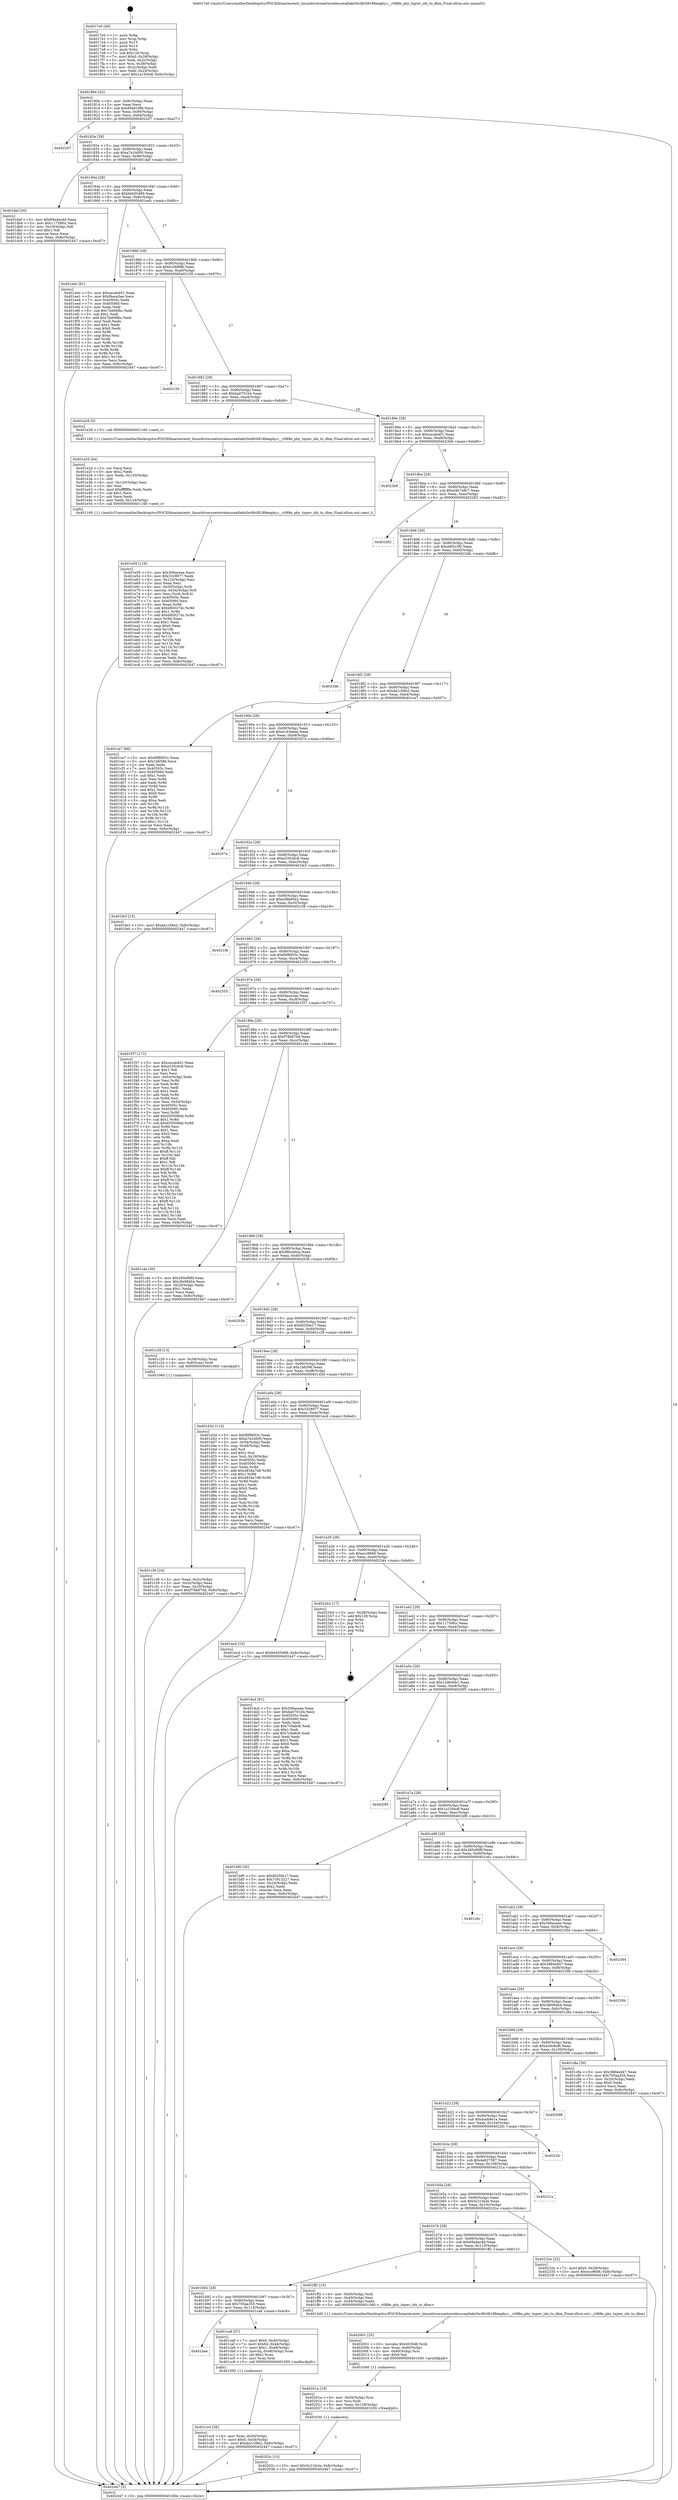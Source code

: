 digraph "0x4017e0" {
  label = "0x4017e0 (/mnt/c/Users/mathe/Desktop/tcc/POCII/binaries/extr_linuxdriversnetwirelessrealtekrtlwifirtl8188eephy.c__rtl88e_phy_txpwr_idx_to_dbm_Final-ollvm.out::main(0))"
  labelloc = "t"
  node[shape=record]

  Entry [label="",width=0.3,height=0.3,shape=circle,fillcolor=black,style=filled]
  "0x40180e" [label="{
     0x40180e [32]\l
     | [instrs]\l
     &nbsp;&nbsp;0x40180e \<+6\>: mov -0x8c(%rbp),%eax\l
     &nbsp;&nbsp;0x401814 \<+2\>: mov %eax,%ecx\l
     &nbsp;&nbsp;0x401816 \<+6\>: sub $0x89461f96,%ecx\l
     &nbsp;&nbsp;0x40181c \<+6\>: mov %eax,-0x90(%rbp)\l
     &nbsp;&nbsp;0x401822 \<+6\>: mov %ecx,-0x94(%rbp)\l
     &nbsp;&nbsp;0x401828 \<+6\>: je 0000000000402207 \<main+0xa27\>\l
  }"]
  "0x402207" [label="{
     0x402207\l
  }", style=dashed]
  "0x40182e" [label="{
     0x40182e [28]\l
     | [instrs]\l
     &nbsp;&nbsp;0x40182e \<+5\>: jmp 0000000000401833 \<main+0x53\>\l
     &nbsp;&nbsp;0x401833 \<+6\>: mov -0x90(%rbp),%eax\l
     &nbsp;&nbsp;0x401839 \<+5\>: sub $0xa7e24000,%eax\l
     &nbsp;&nbsp;0x40183e \<+6\>: mov %eax,-0x98(%rbp)\l
     &nbsp;&nbsp;0x401844 \<+6\>: je 0000000000401daf \<main+0x5cf\>\l
  }"]
  Exit [label="",width=0.3,height=0.3,shape=circle,fillcolor=black,style=filled,peripheries=2]
  "0x401daf" [label="{
     0x401daf [30]\l
     | [instrs]\l
     &nbsp;&nbsp;0x401daf \<+5\>: mov $0x69a4ac4d,%eax\l
     &nbsp;&nbsp;0x401db4 \<+5\>: mov $0x11759fcc,%ecx\l
     &nbsp;&nbsp;0x401db9 \<+3\>: mov -0x19(%rbp),%dl\l
     &nbsp;&nbsp;0x401dbc \<+3\>: test $0x1,%dl\l
     &nbsp;&nbsp;0x401dbf \<+3\>: cmovne %ecx,%eax\l
     &nbsp;&nbsp;0x401dc2 \<+6\>: mov %eax,-0x8c(%rbp)\l
     &nbsp;&nbsp;0x401dc8 \<+5\>: jmp 0000000000402447 \<main+0xc67\>\l
  }"]
  "0x40184a" [label="{
     0x40184a [28]\l
     | [instrs]\l
     &nbsp;&nbsp;0x40184a \<+5\>: jmp 000000000040184f \<main+0x6f\>\l
     &nbsp;&nbsp;0x40184f \<+6\>: mov -0x90(%rbp),%eax\l
     &nbsp;&nbsp;0x401855 \<+5\>: sub $0xb0455489,%eax\l
     &nbsp;&nbsp;0x40185a \<+6\>: mov %eax,-0x9c(%rbp)\l
     &nbsp;&nbsp;0x401860 \<+6\>: je 0000000000401edc \<main+0x6fc\>\l
  }"]
  "0x40202c" [label="{
     0x40202c [15]\l
     | [instrs]\l
     &nbsp;&nbsp;0x40202c \<+10\>: movl $0x5c21fa3e,-0x8c(%rbp)\l
     &nbsp;&nbsp;0x402036 \<+5\>: jmp 0000000000402447 \<main+0xc67\>\l
  }"]
  "0x401edc" [label="{
     0x401edc [91]\l
     | [instrs]\l
     &nbsp;&nbsp;0x401edc \<+5\>: mov $0xcecab401,%eax\l
     &nbsp;&nbsp;0x401ee1 \<+5\>: mov $0xf4ace3ae,%ecx\l
     &nbsp;&nbsp;0x401ee6 \<+7\>: mov 0x40505c,%edx\l
     &nbsp;&nbsp;0x401eed \<+7\>: mov 0x405060,%esi\l
     &nbsp;&nbsp;0x401ef4 \<+2\>: mov %edx,%edi\l
     &nbsp;&nbsp;0x401ef6 \<+6\>: sub $0x7bd06fbc,%edi\l
     &nbsp;&nbsp;0x401efc \<+3\>: sub $0x1,%edi\l
     &nbsp;&nbsp;0x401eff \<+6\>: add $0x7bd06fbc,%edi\l
     &nbsp;&nbsp;0x401f05 \<+3\>: imul %edi,%edx\l
     &nbsp;&nbsp;0x401f08 \<+3\>: and $0x1,%edx\l
     &nbsp;&nbsp;0x401f0b \<+3\>: cmp $0x0,%edx\l
     &nbsp;&nbsp;0x401f0e \<+4\>: sete %r8b\l
     &nbsp;&nbsp;0x401f12 \<+3\>: cmp $0xa,%esi\l
     &nbsp;&nbsp;0x401f15 \<+4\>: setl %r9b\l
     &nbsp;&nbsp;0x401f19 \<+3\>: mov %r8b,%r10b\l
     &nbsp;&nbsp;0x401f1c \<+3\>: and %r9b,%r10b\l
     &nbsp;&nbsp;0x401f1f \<+3\>: xor %r9b,%r8b\l
     &nbsp;&nbsp;0x401f22 \<+3\>: or %r8b,%r10b\l
     &nbsp;&nbsp;0x401f25 \<+4\>: test $0x1,%r10b\l
     &nbsp;&nbsp;0x401f29 \<+3\>: cmovne %ecx,%eax\l
     &nbsp;&nbsp;0x401f2c \<+6\>: mov %eax,-0x8c(%rbp)\l
     &nbsp;&nbsp;0x401f32 \<+5\>: jmp 0000000000402447 \<main+0xc67\>\l
  }"]
  "0x401866" [label="{
     0x401866 [28]\l
     | [instrs]\l
     &nbsp;&nbsp;0x401866 \<+5\>: jmp 000000000040186b \<main+0x8b\>\l
     &nbsp;&nbsp;0x40186b \<+6\>: mov -0x90(%rbp),%eax\l
     &nbsp;&nbsp;0x401871 \<+5\>: sub $0xb1f4f88b,%eax\l
     &nbsp;&nbsp;0x401876 \<+6\>: mov %eax,-0xa0(%rbp)\l
     &nbsp;&nbsp;0x40187c \<+6\>: je 0000000000402150 \<main+0x970\>\l
  }"]
  "0x40201a" [label="{
     0x40201a [18]\l
     | [instrs]\l
     &nbsp;&nbsp;0x40201a \<+4\>: mov -0x50(%rbp),%rsi\l
     &nbsp;&nbsp;0x40201e \<+3\>: mov %rsi,%rdi\l
     &nbsp;&nbsp;0x402021 \<+6\>: mov %eax,-0x128(%rbp)\l
     &nbsp;&nbsp;0x402027 \<+5\>: call 0000000000401030 \<free@plt\>\l
     | [calls]\l
     &nbsp;&nbsp;0x401030 \{1\} (unknown)\l
  }"]
  "0x402150" [label="{
     0x402150\l
  }", style=dashed]
  "0x401882" [label="{
     0x401882 [28]\l
     | [instrs]\l
     &nbsp;&nbsp;0x401882 \<+5\>: jmp 0000000000401887 \<main+0xa7\>\l
     &nbsp;&nbsp;0x401887 \<+6\>: mov -0x90(%rbp),%eax\l
     &nbsp;&nbsp;0x40188d \<+5\>: sub $0xba0701b4,%eax\l
     &nbsp;&nbsp;0x401892 \<+6\>: mov %eax,-0xa4(%rbp)\l
     &nbsp;&nbsp;0x401898 \<+6\>: je 0000000000401e28 \<main+0x648\>\l
  }"]
  "0x402001" [label="{
     0x402001 [25]\l
     | [instrs]\l
     &nbsp;&nbsp;0x402001 \<+10\>: movabs $0x4030d6,%rdi\l
     &nbsp;&nbsp;0x40200b \<+4\>: mov %rax,-0x60(%rbp)\l
     &nbsp;&nbsp;0x40200f \<+4\>: mov -0x60(%rbp),%rsi\l
     &nbsp;&nbsp;0x402013 \<+2\>: mov $0x0,%al\l
     &nbsp;&nbsp;0x402015 \<+5\>: call 0000000000401040 \<printf@plt\>\l
     | [calls]\l
     &nbsp;&nbsp;0x401040 \{1\} (unknown)\l
  }"]
  "0x401e28" [label="{
     0x401e28 [5]\l
     | [instrs]\l
     &nbsp;&nbsp;0x401e28 \<+5\>: call 0000000000401160 \<next_i\>\l
     | [calls]\l
     &nbsp;&nbsp;0x401160 \{1\} (/mnt/c/Users/mathe/Desktop/tcc/POCII/binaries/extr_linuxdriversnetwirelessrealtekrtlwifirtl8188eephy.c__rtl88e_phy_txpwr_idx_to_dbm_Final-ollvm.out::next_i)\l
  }"]
  "0x40189e" [label="{
     0x40189e [28]\l
     | [instrs]\l
     &nbsp;&nbsp;0x40189e \<+5\>: jmp 00000000004018a3 \<main+0xc3\>\l
     &nbsp;&nbsp;0x4018a3 \<+6\>: mov -0x90(%rbp),%eax\l
     &nbsp;&nbsp;0x4018a9 \<+5\>: sub $0xcecab401,%eax\l
     &nbsp;&nbsp;0x4018ae \<+6\>: mov %eax,-0xa8(%rbp)\l
     &nbsp;&nbsp;0x4018b4 \<+6\>: je 00000000004023b9 \<main+0xbd9\>\l
  }"]
  "0x401e59" [label="{
     0x401e59 [116]\l
     | [instrs]\l
     &nbsp;&nbsp;0x401e59 \<+5\>: mov $0x306aceae,%ecx\l
     &nbsp;&nbsp;0x401e5e \<+5\>: mov $0x3328977,%edx\l
     &nbsp;&nbsp;0x401e63 \<+6\>: mov -0x124(%rbp),%esi\l
     &nbsp;&nbsp;0x401e69 \<+3\>: imul %eax,%esi\l
     &nbsp;&nbsp;0x401e6c \<+4\>: mov -0x50(%rbp),%rdi\l
     &nbsp;&nbsp;0x401e70 \<+4\>: movslq -0x54(%rbp),%r8\l
     &nbsp;&nbsp;0x401e74 \<+4\>: mov %esi,(%rdi,%r8,4)\l
     &nbsp;&nbsp;0x401e78 \<+7\>: mov 0x40505c,%eax\l
     &nbsp;&nbsp;0x401e7f \<+7\>: mov 0x405060,%esi\l
     &nbsp;&nbsp;0x401e86 \<+3\>: mov %eax,%r9d\l
     &nbsp;&nbsp;0x401e89 \<+7\>: sub $0xb85027dc,%r9d\l
     &nbsp;&nbsp;0x401e90 \<+4\>: sub $0x1,%r9d\l
     &nbsp;&nbsp;0x401e94 \<+7\>: add $0xb85027dc,%r9d\l
     &nbsp;&nbsp;0x401e9b \<+4\>: imul %r9d,%eax\l
     &nbsp;&nbsp;0x401e9f \<+3\>: and $0x1,%eax\l
     &nbsp;&nbsp;0x401ea2 \<+3\>: cmp $0x0,%eax\l
     &nbsp;&nbsp;0x401ea5 \<+4\>: sete %r10b\l
     &nbsp;&nbsp;0x401ea9 \<+3\>: cmp $0xa,%esi\l
     &nbsp;&nbsp;0x401eac \<+4\>: setl %r11b\l
     &nbsp;&nbsp;0x401eb0 \<+3\>: mov %r10b,%bl\l
     &nbsp;&nbsp;0x401eb3 \<+3\>: and %r11b,%bl\l
     &nbsp;&nbsp;0x401eb6 \<+3\>: xor %r11b,%r10b\l
     &nbsp;&nbsp;0x401eb9 \<+3\>: or %r10b,%bl\l
     &nbsp;&nbsp;0x401ebc \<+3\>: test $0x1,%bl\l
     &nbsp;&nbsp;0x401ebf \<+3\>: cmovne %edx,%ecx\l
     &nbsp;&nbsp;0x401ec2 \<+6\>: mov %ecx,-0x8c(%rbp)\l
     &nbsp;&nbsp;0x401ec8 \<+5\>: jmp 0000000000402447 \<main+0xc67\>\l
  }"]
  "0x4023b9" [label="{
     0x4023b9\l
  }", style=dashed]
  "0x4018ba" [label="{
     0x4018ba [28]\l
     | [instrs]\l
     &nbsp;&nbsp;0x4018ba \<+5\>: jmp 00000000004018bf \<main+0xdf\>\l
     &nbsp;&nbsp;0x4018bf \<+6\>: mov -0x90(%rbp),%eax\l
     &nbsp;&nbsp;0x4018c5 \<+5\>: sub $0xd4b7a9c7,%eax\l
     &nbsp;&nbsp;0x4018ca \<+6\>: mov %eax,-0xac(%rbp)\l
     &nbsp;&nbsp;0x4018d0 \<+6\>: je 0000000000402262 \<main+0xa82\>\l
  }"]
  "0x401e2d" [label="{
     0x401e2d [44]\l
     | [instrs]\l
     &nbsp;&nbsp;0x401e2d \<+2\>: xor %ecx,%ecx\l
     &nbsp;&nbsp;0x401e2f \<+5\>: mov $0x2,%edx\l
     &nbsp;&nbsp;0x401e34 \<+6\>: mov %edx,-0x120(%rbp)\l
     &nbsp;&nbsp;0x401e3a \<+1\>: cltd\l
     &nbsp;&nbsp;0x401e3b \<+6\>: mov -0x120(%rbp),%esi\l
     &nbsp;&nbsp;0x401e41 \<+2\>: idiv %esi\l
     &nbsp;&nbsp;0x401e43 \<+6\>: imul $0xfffffffe,%edx,%edx\l
     &nbsp;&nbsp;0x401e49 \<+3\>: sub $0x1,%ecx\l
     &nbsp;&nbsp;0x401e4c \<+2\>: sub %ecx,%edx\l
     &nbsp;&nbsp;0x401e4e \<+6\>: mov %edx,-0x124(%rbp)\l
     &nbsp;&nbsp;0x401e54 \<+5\>: call 0000000000401160 \<next_i\>\l
     | [calls]\l
     &nbsp;&nbsp;0x401160 \{1\} (/mnt/c/Users/mathe/Desktop/tcc/POCII/binaries/extr_linuxdriversnetwirelessrealtekrtlwifirtl8188eephy.c__rtl88e_phy_txpwr_idx_to_dbm_Final-ollvm.out::next_i)\l
  }"]
  "0x402262" [label="{
     0x402262\l
  }", style=dashed]
  "0x4018d6" [label="{
     0x4018d6 [28]\l
     | [instrs]\l
     &nbsp;&nbsp;0x4018d6 \<+5\>: jmp 00000000004018db \<main+0xfb\>\l
     &nbsp;&nbsp;0x4018db \<+6\>: mov -0x90(%rbp),%eax\l
     &nbsp;&nbsp;0x4018e1 \<+5\>: sub $0xd4f3c3f0,%eax\l
     &nbsp;&nbsp;0x4018e6 \<+6\>: mov %eax,-0xb0(%rbp)\l
     &nbsp;&nbsp;0x4018ec \<+6\>: je 00000000004023db \<main+0xbfb\>\l
  }"]
  "0x401ccd" [label="{
     0x401ccd [26]\l
     | [instrs]\l
     &nbsp;&nbsp;0x401ccd \<+4\>: mov %rax,-0x50(%rbp)\l
     &nbsp;&nbsp;0x401cd1 \<+7\>: movl $0x0,-0x54(%rbp)\l
     &nbsp;&nbsp;0x401cd8 \<+10\>: movl $0xda1c58e2,-0x8c(%rbp)\l
     &nbsp;&nbsp;0x401ce2 \<+5\>: jmp 0000000000402447 \<main+0xc67\>\l
  }"]
  "0x4023db" [label="{
     0x4023db\l
  }", style=dashed]
  "0x4018f2" [label="{
     0x4018f2 [28]\l
     | [instrs]\l
     &nbsp;&nbsp;0x4018f2 \<+5\>: jmp 00000000004018f7 \<main+0x117\>\l
     &nbsp;&nbsp;0x4018f7 \<+6\>: mov -0x90(%rbp),%eax\l
     &nbsp;&nbsp;0x4018fd \<+5\>: sub $0xda1c58e2,%eax\l
     &nbsp;&nbsp;0x401902 \<+6\>: mov %eax,-0xb4(%rbp)\l
     &nbsp;&nbsp;0x401908 \<+6\>: je 0000000000401ce7 \<main+0x507\>\l
  }"]
  "0x401bae" [label="{
     0x401bae\l
  }", style=dashed]
  "0x401ce7" [label="{
     0x401ce7 [86]\l
     | [instrs]\l
     &nbsp;&nbsp;0x401ce7 \<+5\>: mov $0xf0f8953c,%eax\l
     &nbsp;&nbsp;0x401cec \<+5\>: mov $0x1b6596,%ecx\l
     &nbsp;&nbsp;0x401cf1 \<+2\>: xor %edx,%edx\l
     &nbsp;&nbsp;0x401cf3 \<+7\>: mov 0x40505c,%esi\l
     &nbsp;&nbsp;0x401cfa \<+7\>: mov 0x405060,%edi\l
     &nbsp;&nbsp;0x401d01 \<+3\>: sub $0x1,%edx\l
     &nbsp;&nbsp;0x401d04 \<+3\>: mov %esi,%r8d\l
     &nbsp;&nbsp;0x401d07 \<+3\>: add %edx,%r8d\l
     &nbsp;&nbsp;0x401d0a \<+4\>: imul %r8d,%esi\l
     &nbsp;&nbsp;0x401d0e \<+3\>: and $0x1,%esi\l
     &nbsp;&nbsp;0x401d11 \<+3\>: cmp $0x0,%esi\l
     &nbsp;&nbsp;0x401d14 \<+4\>: sete %r9b\l
     &nbsp;&nbsp;0x401d18 \<+3\>: cmp $0xa,%edi\l
     &nbsp;&nbsp;0x401d1b \<+4\>: setl %r10b\l
     &nbsp;&nbsp;0x401d1f \<+3\>: mov %r9b,%r11b\l
     &nbsp;&nbsp;0x401d22 \<+3\>: and %r10b,%r11b\l
     &nbsp;&nbsp;0x401d25 \<+3\>: xor %r10b,%r9b\l
     &nbsp;&nbsp;0x401d28 \<+3\>: or %r9b,%r11b\l
     &nbsp;&nbsp;0x401d2b \<+4\>: test $0x1,%r11b\l
     &nbsp;&nbsp;0x401d2f \<+3\>: cmovne %ecx,%eax\l
     &nbsp;&nbsp;0x401d32 \<+6\>: mov %eax,-0x8c(%rbp)\l
     &nbsp;&nbsp;0x401d38 \<+5\>: jmp 0000000000402447 \<main+0xc67\>\l
  }"]
  "0x40190e" [label="{
     0x40190e [28]\l
     | [instrs]\l
     &nbsp;&nbsp;0x40190e \<+5\>: jmp 0000000000401913 \<main+0x133\>\l
     &nbsp;&nbsp;0x401913 \<+6\>: mov -0x90(%rbp),%eax\l
     &nbsp;&nbsp;0x401919 \<+5\>: sub $0xe1d3ebea,%eax\l
     &nbsp;&nbsp;0x40191e \<+6\>: mov %eax,-0xb8(%rbp)\l
     &nbsp;&nbsp;0x401924 \<+6\>: je 000000000040207a \<main+0x89a\>\l
  }"]
  "0x401ca8" [label="{
     0x401ca8 [37]\l
     | [instrs]\l
     &nbsp;&nbsp;0x401ca8 \<+7\>: movl $0x0,-0x40(%rbp)\l
     &nbsp;&nbsp;0x401caf \<+7\>: movl $0x64,-0x44(%rbp)\l
     &nbsp;&nbsp;0x401cb6 \<+7\>: movl $0x1,-0x48(%rbp)\l
     &nbsp;&nbsp;0x401cbd \<+4\>: movslq -0x48(%rbp),%rax\l
     &nbsp;&nbsp;0x401cc1 \<+4\>: shl $0x2,%rax\l
     &nbsp;&nbsp;0x401cc5 \<+3\>: mov %rax,%rdi\l
     &nbsp;&nbsp;0x401cc8 \<+5\>: call 0000000000401050 \<malloc@plt\>\l
     | [calls]\l
     &nbsp;&nbsp;0x401050 \{1\} (unknown)\l
  }"]
  "0x40207a" [label="{
     0x40207a\l
  }", style=dashed]
  "0x40192a" [label="{
     0x40192a [28]\l
     | [instrs]\l
     &nbsp;&nbsp;0x40192a \<+5\>: jmp 000000000040192f \<main+0x14f\>\l
     &nbsp;&nbsp;0x40192f \<+6\>: mov -0x90(%rbp),%eax\l
     &nbsp;&nbsp;0x401935 \<+5\>: sub $0xe335c6c8,%eax\l
     &nbsp;&nbsp;0x40193a \<+6\>: mov %eax,-0xbc(%rbp)\l
     &nbsp;&nbsp;0x401940 \<+6\>: je 0000000000401fe3 \<main+0x803\>\l
  }"]
  "0x401b92" [label="{
     0x401b92 [28]\l
     | [instrs]\l
     &nbsp;&nbsp;0x401b92 \<+5\>: jmp 0000000000401b97 \<main+0x3b7\>\l
     &nbsp;&nbsp;0x401b97 \<+6\>: mov -0x90(%rbp),%eax\l
     &nbsp;&nbsp;0x401b9d \<+5\>: sub $0x705aa355,%eax\l
     &nbsp;&nbsp;0x401ba2 \<+6\>: mov %eax,-0x114(%rbp)\l
     &nbsp;&nbsp;0x401ba8 \<+6\>: je 0000000000401ca8 \<main+0x4c8\>\l
  }"]
  "0x401fe3" [label="{
     0x401fe3 [15]\l
     | [instrs]\l
     &nbsp;&nbsp;0x401fe3 \<+10\>: movl $0xda1c58e2,-0x8c(%rbp)\l
     &nbsp;&nbsp;0x401fed \<+5\>: jmp 0000000000402447 \<main+0xc67\>\l
  }"]
  "0x401946" [label="{
     0x401946 [28]\l
     | [instrs]\l
     &nbsp;&nbsp;0x401946 \<+5\>: jmp 000000000040194b \<main+0x16b\>\l
     &nbsp;&nbsp;0x40194b \<+6\>: mov -0x90(%rbp),%eax\l
     &nbsp;&nbsp;0x401951 \<+5\>: sub $0xe58b95e2,%eax\l
     &nbsp;&nbsp;0x401956 \<+6\>: mov %eax,-0xc0(%rbp)\l
     &nbsp;&nbsp;0x40195c \<+6\>: je 00000000004021f8 \<main+0xa18\>\l
  }"]
  "0x401ff2" [label="{
     0x401ff2 [15]\l
     | [instrs]\l
     &nbsp;&nbsp;0x401ff2 \<+4\>: mov -0x50(%rbp),%rdi\l
     &nbsp;&nbsp;0x401ff6 \<+3\>: mov -0x40(%rbp),%esi\l
     &nbsp;&nbsp;0x401ff9 \<+3\>: mov -0x44(%rbp),%edx\l
     &nbsp;&nbsp;0x401ffc \<+5\>: call 00000000004013d0 \<_rtl88e_phy_txpwr_idx_to_dbm\>\l
     | [calls]\l
     &nbsp;&nbsp;0x4013d0 \{1\} (/mnt/c/Users/mathe/Desktop/tcc/POCII/binaries/extr_linuxdriversnetwirelessrealtekrtlwifirtl8188eephy.c__rtl88e_phy_txpwr_idx_to_dbm_Final-ollvm.out::_rtl88e_phy_txpwr_idx_to_dbm)\l
  }"]
  "0x4021f8" [label="{
     0x4021f8\l
  }", style=dashed]
  "0x401962" [label="{
     0x401962 [28]\l
     | [instrs]\l
     &nbsp;&nbsp;0x401962 \<+5\>: jmp 0000000000401967 \<main+0x187\>\l
     &nbsp;&nbsp;0x401967 \<+6\>: mov -0x90(%rbp),%eax\l
     &nbsp;&nbsp;0x40196d \<+5\>: sub $0xf0f8953c,%eax\l
     &nbsp;&nbsp;0x401972 \<+6\>: mov %eax,-0xc4(%rbp)\l
     &nbsp;&nbsp;0x401978 \<+6\>: je 0000000000402355 \<main+0xb75\>\l
  }"]
  "0x401b76" [label="{
     0x401b76 [28]\l
     | [instrs]\l
     &nbsp;&nbsp;0x401b76 \<+5\>: jmp 0000000000401b7b \<main+0x39b\>\l
     &nbsp;&nbsp;0x401b7b \<+6\>: mov -0x90(%rbp),%eax\l
     &nbsp;&nbsp;0x401b81 \<+5\>: sub $0x69a4ac4d,%eax\l
     &nbsp;&nbsp;0x401b86 \<+6\>: mov %eax,-0x110(%rbp)\l
     &nbsp;&nbsp;0x401b8c \<+6\>: je 0000000000401ff2 \<main+0x812\>\l
  }"]
  "0x402355" [label="{
     0x402355\l
  }", style=dashed]
  "0x40197e" [label="{
     0x40197e [28]\l
     | [instrs]\l
     &nbsp;&nbsp;0x40197e \<+5\>: jmp 0000000000401983 \<main+0x1a3\>\l
     &nbsp;&nbsp;0x401983 \<+6\>: mov -0x90(%rbp),%eax\l
     &nbsp;&nbsp;0x401989 \<+5\>: sub $0xf4ace3ae,%eax\l
     &nbsp;&nbsp;0x40198e \<+6\>: mov %eax,-0xc8(%rbp)\l
     &nbsp;&nbsp;0x401994 \<+6\>: je 0000000000401f37 \<main+0x757\>\l
  }"]
  "0x40232e" [label="{
     0x40232e [22]\l
     | [instrs]\l
     &nbsp;&nbsp;0x40232e \<+7\>: movl $0x0,-0x28(%rbp)\l
     &nbsp;&nbsp;0x402335 \<+10\>: movl $0xecc9666,-0x8c(%rbp)\l
     &nbsp;&nbsp;0x40233f \<+5\>: jmp 0000000000402447 \<main+0xc67\>\l
  }"]
  "0x401f37" [label="{
     0x401f37 [172]\l
     | [instrs]\l
     &nbsp;&nbsp;0x401f37 \<+5\>: mov $0xcecab401,%eax\l
     &nbsp;&nbsp;0x401f3c \<+5\>: mov $0xe335c6c8,%ecx\l
     &nbsp;&nbsp;0x401f41 \<+2\>: mov $0x1,%dl\l
     &nbsp;&nbsp;0x401f43 \<+2\>: xor %esi,%esi\l
     &nbsp;&nbsp;0x401f45 \<+3\>: mov -0x54(%rbp),%edi\l
     &nbsp;&nbsp;0x401f48 \<+3\>: mov %esi,%r8d\l
     &nbsp;&nbsp;0x401f4b \<+3\>: sub %edi,%r8d\l
     &nbsp;&nbsp;0x401f4e \<+2\>: mov %esi,%edi\l
     &nbsp;&nbsp;0x401f50 \<+3\>: sub $0x1,%edi\l
     &nbsp;&nbsp;0x401f53 \<+3\>: add %edi,%r8d\l
     &nbsp;&nbsp;0x401f56 \<+3\>: sub %r8d,%esi\l
     &nbsp;&nbsp;0x401f59 \<+3\>: mov %esi,-0x54(%rbp)\l
     &nbsp;&nbsp;0x401f5c \<+7\>: mov 0x40505c,%esi\l
     &nbsp;&nbsp;0x401f63 \<+7\>: mov 0x405060,%edi\l
     &nbsp;&nbsp;0x401f6a \<+3\>: mov %esi,%r8d\l
     &nbsp;&nbsp;0x401f6d \<+7\>: add $0xd35506bb,%r8d\l
     &nbsp;&nbsp;0x401f74 \<+4\>: sub $0x1,%r8d\l
     &nbsp;&nbsp;0x401f78 \<+7\>: sub $0xd35506bb,%r8d\l
     &nbsp;&nbsp;0x401f7f \<+4\>: imul %r8d,%esi\l
     &nbsp;&nbsp;0x401f83 \<+3\>: and $0x1,%esi\l
     &nbsp;&nbsp;0x401f86 \<+3\>: cmp $0x0,%esi\l
     &nbsp;&nbsp;0x401f89 \<+4\>: sete %r9b\l
     &nbsp;&nbsp;0x401f8d \<+3\>: cmp $0xa,%edi\l
     &nbsp;&nbsp;0x401f90 \<+4\>: setl %r10b\l
     &nbsp;&nbsp;0x401f94 \<+3\>: mov %r9b,%r11b\l
     &nbsp;&nbsp;0x401f97 \<+4\>: xor $0xff,%r11b\l
     &nbsp;&nbsp;0x401f9b \<+3\>: mov %r10b,%bl\l
     &nbsp;&nbsp;0x401f9e \<+3\>: xor $0xff,%bl\l
     &nbsp;&nbsp;0x401fa1 \<+3\>: xor $0x1,%dl\l
     &nbsp;&nbsp;0x401fa4 \<+3\>: mov %r11b,%r14b\l
     &nbsp;&nbsp;0x401fa7 \<+4\>: and $0xff,%r14b\l
     &nbsp;&nbsp;0x401fab \<+3\>: and %dl,%r9b\l
     &nbsp;&nbsp;0x401fae \<+3\>: mov %bl,%r15b\l
     &nbsp;&nbsp;0x401fb1 \<+4\>: and $0xff,%r15b\l
     &nbsp;&nbsp;0x401fb5 \<+3\>: and %dl,%r10b\l
     &nbsp;&nbsp;0x401fb8 \<+3\>: or %r9b,%r14b\l
     &nbsp;&nbsp;0x401fbb \<+3\>: or %r10b,%r15b\l
     &nbsp;&nbsp;0x401fbe \<+3\>: xor %r15b,%r14b\l
     &nbsp;&nbsp;0x401fc1 \<+3\>: or %bl,%r11b\l
     &nbsp;&nbsp;0x401fc4 \<+4\>: xor $0xff,%r11b\l
     &nbsp;&nbsp;0x401fc8 \<+3\>: or $0x1,%dl\l
     &nbsp;&nbsp;0x401fcb \<+3\>: and %dl,%r11b\l
     &nbsp;&nbsp;0x401fce \<+3\>: or %r11b,%r14b\l
     &nbsp;&nbsp;0x401fd1 \<+4\>: test $0x1,%r14b\l
     &nbsp;&nbsp;0x401fd5 \<+3\>: cmovne %ecx,%eax\l
     &nbsp;&nbsp;0x401fd8 \<+6\>: mov %eax,-0x8c(%rbp)\l
     &nbsp;&nbsp;0x401fde \<+5\>: jmp 0000000000402447 \<main+0xc67\>\l
  }"]
  "0x40199a" [label="{
     0x40199a [28]\l
     | [instrs]\l
     &nbsp;&nbsp;0x40199a \<+5\>: jmp 000000000040199f \<main+0x1bf\>\l
     &nbsp;&nbsp;0x40199f \<+6\>: mov -0x90(%rbp),%eax\l
     &nbsp;&nbsp;0x4019a5 \<+5\>: sub $0xf78b870d,%eax\l
     &nbsp;&nbsp;0x4019aa \<+6\>: mov %eax,-0xcc(%rbp)\l
     &nbsp;&nbsp;0x4019b0 \<+6\>: je 0000000000401c4e \<main+0x46e\>\l
  }"]
  "0x401b5a" [label="{
     0x401b5a [28]\l
     | [instrs]\l
     &nbsp;&nbsp;0x401b5a \<+5\>: jmp 0000000000401b5f \<main+0x37f\>\l
     &nbsp;&nbsp;0x401b5f \<+6\>: mov -0x90(%rbp),%eax\l
     &nbsp;&nbsp;0x401b65 \<+5\>: sub $0x5c21fa3e,%eax\l
     &nbsp;&nbsp;0x401b6a \<+6\>: mov %eax,-0x10c(%rbp)\l
     &nbsp;&nbsp;0x401b70 \<+6\>: je 000000000040232e \<main+0xb4e\>\l
  }"]
  "0x401c4e" [label="{
     0x401c4e [30]\l
     | [instrs]\l
     &nbsp;&nbsp;0x401c4e \<+5\>: mov $0x285ef08f,%eax\l
     &nbsp;&nbsp;0x401c53 \<+5\>: mov $0x3fe084b4,%ecx\l
     &nbsp;&nbsp;0x401c58 \<+3\>: mov -0x20(%rbp),%edx\l
     &nbsp;&nbsp;0x401c5b \<+3\>: cmp $0x1,%edx\l
     &nbsp;&nbsp;0x401c5e \<+3\>: cmovl %ecx,%eax\l
     &nbsp;&nbsp;0x401c61 \<+6\>: mov %eax,-0x8c(%rbp)\l
     &nbsp;&nbsp;0x401c67 \<+5\>: jmp 0000000000402447 \<main+0xc67\>\l
  }"]
  "0x4019b6" [label="{
     0x4019b6 [28]\l
     | [instrs]\l
     &nbsp;&nbsp;0x4019b6 \<+5\>: jmp 00000000004019bb \<main+0x1db\>\l
     &nbsp;&nbsp;0x4019bb \<+6\>: mov -0x90(%rbp),%eax\l
     &nbsp;&nbsp;0x4019c1 \<+5\>: sub $0xf8bcb0ca,%eax\l
     &nbsp;&nbsp;0x4019c6 \<+6\>: mov %eax,-0xd0(%rbp)\l
     &nbsp;&nbsp;0x4019cc \<+6\>: je 000000000040203b \<main+0x85b\>\l
  }"]
  "0x40231a" [label="{
     0x40231a\l
  }", style=dashed]
  "0x40203b" [label="{
     0x40203b\l
  }", style=dashed]
  "0x4019d2" [label="{
     0x4019d2 [28]\l
     | [instrs]\l
     &nbsp;&nbsp;0x4019d2 \<+5\>: jmp 00000000004019d7 \<main+0x1f7\>\l
     &nbsp;&nbsp;0x4019d7 \<+6\>: mov -0x90(%rbp),%eax\l
     &nbsp;&nbsp;0x4019dd \<+5\>: sub $0xfd250e17,%eax\l
     &nbsp;&nbsp;0x4019e2 \<+6\>: mov %eax,-0xd4(%rbp)\l
     &nbsp;&nbsp;0x4019e8 \<+6\>: je 0000000000401c29 \<main+0x449\>\l
  }"]
  "0x401b3e" [label="{
     0x401b3e [28]\l
     | [instrs]\l
     &nbsp;&nbsp;0x401b3e \<+5\>: jmp 0000000000401b43 \<main+0x363\>\l
     &nbsp;&nbsp;0x401b43 \<+6\>: mov -0x90(%rbp),%eax\l
     &nbsp;&nbsp;0x401b49 \<+5\>: sub $0x4e627587,%eax\l
     &nbsp;&nbsp;0x401b4e \<+6\>: mov %eax,-0x108(%rbp)\l
     &nbsp;&nbsp;0x401b54 \<+6\>: je 000000000040231a \<main+0xb3a\>\l
  }"]
  "0x401c29" [label="{
     0x401c29 [13]\l
     | [instrs]\l
     &nbsp;&nbsp;0x401c29 \<+4\>: mov -0x38(%rbp),%rax\l
     &nbsp;&nbsp;0x401c2d \<+4\>: mov 0x8(%rax),%rdi\l
     &nbsp;&nbsp;0x401c31 \<+5\>: call 0000000000401060 \<atoi@plt\>\l
     | [calls]\l
     &nbsp;&nbsp;0x401060 \{1\} (unknown)\l
  }"]
  "0x4019ee" [label="{
     0x4019ee [28]\l
     | [instrs]\l
     &nbsp;&nbsp;0x4019ee \<+5\>: jmp 00000000004019f3 \<main+0x213\>\l
     &nbsp;&nbsp;0x4019f3 \<+6\>: mov -0x90(%rbp),%eax\l
     &nbsp;&nbsp;0x4019f9 \<+5\>: sub $0x1b6596,%eax\l
     &nbsp;&nbsp;0x4019fe \<+6\>: mov %eax,-0xd8(%rbp)\l
     &nbsp;&nbsp;0x401a04 \<+6\>: je 0000000000401d3d \<main+0x55d\>\l
  }"]
  "0x4022fc" [label="{
     0x4022fc\l
  }", style=dashed]
  "0x401d3d" [label="{
     0x401d3d [114]\l
     | [instrs]\l
     &nbsp;&nbsp;0x401d3d \<+5\>: mov $0xf0f8953c,%eax\l
     &nbsp;&nbsp;0x401d42 \<+5\>: mov $0xa7e24000,%ecx\l
     &nbsp;&nbsp;0x401d47 \<+3\>: mov -0x54(%rbp),%edx\l
     &nbsp;&nbsp;0x401d4a \<+3\>: cmp -0x48(%rbp),%edx\l
     &nbsp;&nbsp;0x401d4d \<+4\>: setl %sil\l
     &nbsp;&nbsp;0x401d51 \<+4\>: and $0x1,%sil\l
     &nbsp;&nbsp;0x401d55 \<+4\>: mov %sil,-0x19(%rbp)\l
     &nbsp;&nbsp;0x401d59 \<+7\>: mov 0x40505c,%edx\l
     &nbsp;&nbsp;0x401d60 \<+7\>: mov 0x405060,%edi\l
     &nbsp;&nbsp;0x401d67 \<+3\>: mov %edx,%r8d\l
     &nbsp;&nbsp;0x401d6a \<+7\>: add $0x4834a7d8,%r8d\l
     &nbsp;&nbsp;0x401d71 \<+4\>: sub $0x1,%r8d\l
     &nbsp;&nbsp;0x401d75 \<+7\>: sub $0x4834a7d8,%r8d\l
     &nbsp;&nbsp;0x401d7c \<+4\>: imul %r8d,%edx\l
     &nbsp;&nbsp;0x401d80 \<+3\>: and $0x1,%edx\l
     &nbsp;&nbsp;0x401d83 \<+3\>: cmp $0x0,%edx\l
     &nbsp;&nbsp;0x401d86 \<+4\>: sete %sil\l
     &nbsp;&nbsp;0x401d8a \<+3\>: cmp $0xa,%edi\l
     &nbsp;&nbsp;0x401d8d \<+4\>: setl %r9b\l
     &nbsp;&nbsp;0x401d91 \<+3\>: mov %sil,%r10b\l
     &nbsp;&nbsp;0x401d94 \<+3\>: and %r9b,%r10b\l
     &nbsp;&nbsp;0x401d97 \<+3\>: xor %r9b,%sil\l
     &nbsp;&nbsp;0x401d9a \<+3\>: or %sil,%r10b\l
     &nbsp;&nbsp;0x401d9d \<+4\>: test $0x1,%r10b\l
     &nbsp;&nbsp;0x401da1 \<+3\>: cmovne %ecx,%eax\l
     &nbsp;&nbsp;0x401da4 \<+6\>: mov %eax,-0x8c(%rbp)\l
     &nbsp;&nbsp;0x401daa \<+5\>: jmp 0000000000402447 \<main+0xc67\>\l
  }"]
  "0x401a0a" [label="{
     0x401a0a [28]\l
     | [instrs]\l
     &nbsp;&nbsp;0x401a0a \<+5\>: jmp 0000000000401a0f \<main+0x22f\>\l
     &nbsp;&nbsp;0x401a0f \<+6\>: mov -0x90(%rbp),%eax\l
     &nbsp;&nbsp;0x401a15 \<+5\>: sub $0x3328977,%eax\l
     &nbsp;&nbsp;0x401a1a \<+6\>: mov %eax,-0xdc(%rbp)\l
     &nbsp;&nbsp;0x401a20 \<+6\>: je 0000000000401ecd \<main+0x6ed\>\l
  }"]
  "0x401b22" [label="{
     0x401b22 [28]\l
     | [instrs]\l
     &nbsp;&nbsp;0x401b22 \<+5\>: jmp 0000000000401b27 \<main+0x347\>\l
     &nbsp;&nbsp;0x401b27 \<+6\>: mov -0x90(%rbp),%eax\l
     &nbsp;&nbsp;0x401b2d \<+5\>: sub $0x4ceb9e1e,%eax\l
     &nbsp;&nbsp;0x401b32 \<+6\>: mov %eax,-0x104(%rbp)\l
     &nbsp;&nbsp;0x401b38 \<+6\>: je 00000000004022fc \<main+0xb1c\>\l
  }"]
  "0x401ecd" [label="{
     0x401ecd [15]\l
     | [instrs]\l
     &nbsp;&nbsp;0x401ecd \<+10\>: movl $0xb0455489,-0x8c(%rbp)\l
     &nbsp;&nbsp;0x401ed7 \<+5\>: jmp 0000000000402447 \<main+0xc67\>\l
  }"]
  "0x401a26" [label="{
     0x401a26 [28]\l
     | [instrs]\l
     &nbsp;&nbsp;0x401a26 \<+5\>: jmp 0000000000401a2b \<main+0x24b\>\l
     &nbsp;&nbsp;0x401a2b \<+6\>: mov -0x90(%rbp),%eax\l
     &nbsp;&nbsp;0x401a31 \<+5\>: sub $0xecc9666,%eax\l
     &nbsp;&nbsp;0x401a36 \<+6\>: mov %eax,-0xe0(%rbp)\l
     &nbsp;&nbsp;0x401a3c \<+6\>: je 0000000000402344 \<main+0xb64\>\l
  }"]
  "0x402098" [label="{
     0x402098\l
  }", style=dashed]
  "0x402344" [label="{
     0x402344 [17]\l
     | [instrs]\l
     &nbsp;&nbsp;0x402344 \<+3\>: mov -0x28(%rbp),%eax\l
     &nbsp;&nbsp;0x402347 \<+7\>: add $0x128,%rsp\l
     &nbsp;&nbsp;0x40234e \<+1\>: pop %rbx\l
     &nbsp;&nbsp;0x40234f \<+2\>: pop %r14\l
     &nbsp;&nbsp;0x402351 \<+2\>: pop %r15\l
     &nbsp;&nbsp;0x402353 \<+1\>: pop %rbp\l
     &nbsp;&nbsp;0x402354 \<+1\>: ret\l
  }"]
  "0x401a42" [label="{
     0x401a42 [28]\l
     | [instrs]\l
     &nbsp;&nbsp;0x401a42 \<+5\>: jmp 0000000000401a47 \<main+0x267\>\l
     &nbsp;&nbsp;0x401a47 \<+6\>: mov -0x90(%rbp),%eax\l
     &nbsp;&nbsp;0x401a4d \<+5\>: sub $0x11759fcc,%eax\l
     &nbsp;&nbsp;0x401a52 \<+6\>: mov %eax,-0xe4(%rbp)\l
     &nbsp;&nbsp;0x401a58 \<+6\>: je 0000000000401dcd \<main+0x5ed\>\l
  }"]
  "0x401b06" [label="{
     0x401b06 [28]\l
     | [instrs]\l
     &nbsp;&nbsp;0x401b06 \<+5\>: jmp 0000000000401b0b \<main+0x32b\>\l
     &nbsp;&nbsp;0x401b0b \<+6\>: mov -0x90(%rbp),%eax\l
     &nbsp;&nbsp;0x401b11 \<+5\>: sub $0x4c6c8cf6,%eax\l
     &nbsp;&nbsp;0x401b16 \<+6\>: mov %eax,-0x100(%rbp)\l
     &nbsp;&nbsp;0x401b1c \<+6\>: je 0000000000402098 \<main+0x8b8\>\l
  }"]
  "0x401dcd" [label="{
     0x401dcd [91]\l
     | [instrs]\l
     &nbsp;&nbsp;0x401dcd \<+5\>: mov $0x306aceae,%eax\l
     &nbsp;&nbsp;0x401dd2 \<+5\>: mov $0xba0701b4,%ecx\l
     &nbsp;&nbsp;0x401dd7 \<+7\>: mov 0x40505c,%edx\l
     &nbsp;&nbsp;0x401dde \<+7\>: mov 0x405060,%esi\l
     &nbsp;&nbsp;0x401de5 \<+2\>: mov %edx,%edi\l
     &nbsp;&nbsp;0x401de7 \<+6\>: sub $0x7c0a8c6,%edi\l
     &nbsp;&nbsp;0x401ded \<+3\>: sub $0x1,%edi\l
     &nbsp;&nbsp;0x401df0 \<+6\>: add $0x7c0a8c6,%edi\l
     &nbsp;&nbsp;0x401df6 \<+3\>: imul %edi,%edx\l
     &nbsp;&nbsp;0x401df9 \<+3\>: and $0x1,%edx\l
     &nbsp;&nbsp;0x401dfc \<+3\>: cmp $0x0,%edx\l
     &nbsp;&nbsp;0x401dff \<+4\>: sete %r8b\l
     &nbsp;&nbsp;0x401e03 \<+3\>: cmp $0xa,%esi\l
     &nbsp;&nbsp;0x401e06 \<+4\>: setl %r9b\l
     &nbsp;&nbsp;0x401e0a \<+3\>: mov %r8b,%r10b\l
     &nbsp;&nbsp;0x401e0d \<+3\>: and %r9b,%r10b\l
     &nbsp;&nbsp;0x401e10 \<+3\>: xor %r9b,%r8b\l
     &nbsp;&nbsp;0x401e13 \<+3\>: or %r8b,%r10b\l
     &nbsp;&nbsp;0x401e16 \<+4\>: test $0x1,%r10b\l
     &nbsp;&nbsp;0x401e1a \<+3\>: cmovne %ecx,%eax\l
     &nbsp;&nbsp;0x401e1d \<+6\>: mov %eax,-0x8c(%rbp)\l
     &nbsp;&nbsp;0x401e23 \<+5\>: jmp 0000000000402447 \<main+0xc67\>\l
  }"]
  "0x401a5e" [label="{
     0x401a5e [28]\l
     | [instrs]\l
     &nbsp;&nbsp;0x401a5e \<+5\>: jmp 0000000000401a63 \<main+0x283\>\l
     &nbsp;&nbsp;0x401a63 \<+6\>: mov -0x90(%rbp),%eax\l
     &nbsp;&nbsp;0x401a69 \<+5\>: sub $0x12d640e1,%eax\l
     &nbsp;&nbsp;0x401a6e \<+6\>: mov %eax,-0xe8(%rbp)\l
     &nbsp;&nbsp;0x401a74 \<+6\>: je 00000000004020f5 \<main+0x915\>\l
  }"]
  "0x401c8a" [label="{
     0x401c8a [30]\l
     | [instrs]\l
     &nbsp;&nbsp;0x401c8a \<+5\>: mov $0x3884e447,%eax\l
     &nbsp;&nbsp;0x401c8f \<+5\>: mov $0x705aa355,%ecx\l
     &nbsp;&nbsp;0x401c94 \<+3\>: mov -0x20(%rbp),%edx\l
     &nbsp;&nbsp;0x401c97 \<+3\>: cmp $0x0,%edx\l
     &nbsp;&nbsp;0x401c9a \<+3\>: cmove %ecx,%eax\l
     &nbsp;&nbsp;0x401c9d \<+6\>: mov %eax,-0x8c(%rbp)\l
     &nbsp;&nbsp;0x401ca3 \<+5\>: jmp 0000000000402447 \<main+0xc67\>\l
  }"]
  "0x4020f5" [label="{
     0x4020f5\l
  }", style=dashed]
  "0x401a7a" [label="{
     0x401a7a [28]\l
     | [instrs]\l
     &nbsp;&nbsp;0x401a7a \<+5\>: jmp 0000000000401a7f \<main+0x29f\>\l
     &nbsp;&nbsp;0x401a7f \<+6\>: mov -0x90(%rbp),%eax\l
     &nbsp;&nbsp;0x401a85 \<+5\>: sub $0x1a150edf,%eax\l
     &nbsp;&nbsp;0x401a8a \<+6\>: mov %eax,-0xec(%rbp)\l
     &nbsp;&nbsp;0x401a90 \<+6\>: je 0000000000401bf0 \<main+0x410\>\l
  }"]
  "0x401aea" [label="{
     0x401aea [28]\l
     | [instrs]\l
     &nbsp;&nbsp;0x401aea \<+5\>: jmp 0000000000401aef \<main+0x30f\>\l
     &nbsp;&nbsp;0x401aef \<+6\>: mov -0x90(%rbp),%eax\l
     &nbsp;&nbsp;0x401af5 \<+5\>: sub $0x3fe084b4,%eax\l
     &nbsp;&nbsp;0x401afa \<+6\>: mov %eax,-0xfc(%rbp)\l
     &nbsp;&nbsp;0x401b00 \<+6\>: je 0000000000401c8a \<main+0x4aa\>\l
  }"]
  "0x401bf0" [label="{
     0x401bf0 [30]\l
     | [instrs]\l
     &nbsp;&nbsp;0x401bf0 \<+5\>: mov $0xfd250e17,%eax\l
     &nbsp;&nbsp;0x401bf5 \<+5\>: mov $0x7c913227,%ecx\l
     &nbsp;&nbsp;0x401bfa \<+3\>: mov -0x24(%rbp),%edx\l
     &nbsp;&nbsp;0x401bfd \<+3\>: cmp $0x2,%edx\l
     &nbsp;&nbsp;0x401c00 \<+3\>: cmovne %ecx,%eax\l
     &nbsp;&nbsp;0x401c03 \<+6\>: mov %eax,-0x8c(%rbp)\l
     &nbsp;&nbsp;0x401c09 \<+5\>: jmp 0000000000402447 \<main+0xc67\>\l
  }"]
  "0x401a96" [label="{
     0x401a96 [28]\l
     | [instrs]\l
     &nbsp;&nbsp;0x401a96 \<+5\>: jmp 0000000000401a9b \<main+0x2bb\>\l
     &nbsp;&nbsp;0x401a9b \<+6\>: mov -0x90(%rbp),%eax\l
     &nbsp;&nbsp;0x401aa1 \<+5\>: sub $0x285ef08f,%eax\l
     &nbsp;&nbsp;0x401aa6 \<+6\>: mov %eax,-0xf0(%rbp)\l
     &nbsp;&nbsp;0x401aac \<+6\>: je 0000000000401c6c \<main+0x48c\>\l
  }"]
  "0x402447" [label="{
     0x402447 [5]\l
     | [instrs]\l
     &nbsp;&nbsp;0x402447 \<+5\>: jmp 000000000040180e \<main+0x2e\>\l
  }"]
  "0x4017e0" [label="{
     0x4017e0 [46]\l
     | [instrs]\l
     &nbsp;&nbsp;0x4017e0 \<+1\>: push %rbp\l
     &nbsp;&nbsp;0x4017e1 \<+3\>: mov %rsp,%rbp\l
     &nbsp;&nbsp;0x4017e4 \<+2\>: push %r15\l
     &nbsp;&nbsp;0x4017e6 \<+2\>: push %r14\l
     &nbsp;&nbsp;0x4017e8 \<+1\>: push %rbx\l
     &nbsp;&nbsp;0x4017e9 \<+7\>: sub $0x128,%rsp\l
     &nbsp;&nbsp;0x4017f0 \<+7\>: movl $0x0,-0x28(%rbp)\l
     &nbsp;&nbsp;0x4017f7 \<+3\>: mov %edi,-0x2c(%rbp)\l
     &nbsp;&nbsp;0x4017fa \<+4\>: mov %rsi,-0x38(%rbp)\l
     &nbsp;&nbsp;0x4017fe \<+3\>: mov -0x2c(%rbp),%edi\l
     &nbsp;&nbsp;0x401801 \<+3\>: mov %edi,-0x24(%rbp)\l
     &nbsp;&nbsp;0x401804 \<+10\>: movl $0x1a150edf,-0x8c(%rbp)\l
  }"]
  "0x401c36" [label="{
     0x401c36 [24]\l
     | [instrs]\l
     &nbsp;&nbsp;0x401c36 \<+3\>: mov %eax,-0x3c(%rbp)\l
     &nbsp;&nbsp;0x401c39 \<+3\>: mov -0x3c(%rbp),%eax\l
     &nbsp;&nbsp;0x401c3c \<+3\>: mov %eax,-0x20(%rbp)\l
     &nbsp;&nbsp;0x401c3f \<+10\>: movl $0xf78b870d,-0x8c(%rbp)\l
     &nbsp;&nbsp;0x401c49 \<+5\>: jmp 0000000000402447 \<main+0xc67\>\l
  }"]
  "0x40230b" [label="{
     0x40230b\l
  }", style=dashed]
  "0x401c6c" [label="{
     0x401c6c\l
  }", style=dashed]
  "0x401ab2" [label="{
     0x401ab2 [28]\l
     | [instrs]\l
     &nbsp;&nbsp;0x401ab2 \<+5\>: jmp 0000000000401ab7 \<main+0x2d7\>\l
     &nbsp;&nbsp;0x401ab7 \<+6\>: mov -0x90(%rbp),%eax\l
     &nbsp;&nbsp;0x401abd \<+5\>: sub $0x306aceae,%eax\l
     &nbsp;&nbsp;0x401ac2 \<+6\>: mov %eax,-0xf4(%rbp)\l
     &nbsp;&nbsp;0x401ac8 \<+6\>: je 0000000000402364 \<main+0xb84\>\l
  }"]
  "0x401ace" [label="{
     0x401ace [28]\l
     | [instrs]\l
     &nbsp;&nbsp;0x401ace \<+5\>: jmp 0000000000401ad3 \<main+0x2f3\>\l
     &nbsp;&nbsp;0x401ad3 \<+6\>: mov -0x90(%rbp),%eax\l
     &nbsp;&nbsp;0x401ad9 \<+5\>: sub $0x3884e447,%eax\l
     &nbsp;&nbsp;0x401ade \<+6\>: mov %eax,-0xf8(%rbp)\l
     &nbsp;&nbsp;0x401ae4 \<+6\>: je 000000000040230b \<main+0xb2b\>\l
  }"]
  "0x402364" [label="{
     0x402364\l
  }", style=dashed]
  Entry -> "0x4017e0" [label=" 1"]
  "0x40180e" -> "0x402207" [label=" 0"]
  "0x40180e" -> "0x40182e" [label=" 20"]
  "0x402344" -> Exit [label=" 1"]
  "0x40182e" -> "0x401daf" [label=" 2"]
  "0x40182e" -> "0x40184a" [label=" 18"]
  "0x40232e" -> "0x402447" [label=" 1"]
  "0x40184a" -> "0x401edc" [label=" 1"]
  "0x40184a" -> "0x401866" [label=" 17"]
  "0x40202c" -> "0x402447" [label=" 1"]
  "0x401866" -> "0x402150" [label=" 0"]
  "0x401866" -> "0x401882" [label=" 17"]
  "0x40201a" -> "0x40202c" [label=" 1"]
  "0x401882" -> "0x401e28" [label=" 1"]
  "0x401882" -> "0x40189e" [label=" 16"]
  "0x402001" -> "0x40201a" [label=" 1"]
  "0x40189e" -> "0x4023b9" [label=" 0"]
  "0x40189e" -> "0x4018ba" [label=" 16"]
  "0x401ff2" -> "0x402001" [label=" 1"]
  "0x4018ba" -> "0x402262" [label=" 0"]
  "0x4018ba" -> "0x4018d6" [label=" 16"]
  "0x401fe3" -> "0x402447" [label=" 1"]
  "0x4018d6" -> "0x4023db" [label=" 0"]
  "0x4018d6" -> "0x4018f2" [label=" 16"]
  "0x401f37" -> "0x402447" [label=" 1"]
  "0x4018f2" -> "0x401ce7" [label=" 2"]
  "0x4018f2" -> "0x40190e" [label=" 14"]
  "0x401edc" -> "0x402447" [label=" 1"]
  "0x40190e" -> "0x40207a" [label=" 0"]
  "0x40190e" -> "0x40192a" [label=" 14"]
  "0x401ecd" -> "0x402447" [label=" 1"]
  "0x40192a" -> "0x401fe3" [label=" 1"]
  "0x40192a" -> "0x401946" [label=" 13"]
  "0x401e2d" -> "0x401e59" [label=" 1"]
  "0x401946" -> "0x4021f8" [label=" 0"]
  "0x401946" -> "0x401962" [label=" 13"]
  "0x401e28" -> "0x401e2d" [label=" 1"]
  "0x401962" -> "0x402355" [label=" 0"]
  "0x401962" -> "0x40197e" [label=" 13"]
  "0x401daf" -> "0x402447" [label=" 2"]
  "0x40197e" -> "0x401f37" [label=" 1"]
  "0x40197e" -> "0x40199a" [label=" 12"]
  "0x401d3d" -> "0x402447" [label=" 2"]
  "0x40199a" -> "0x401c4e" [label=" 1"]
  "0x40199a" -> "0x4019b6" [label=" 11"]
  "0x401ccd" -> "0x402447" [label=" 1"]
  "0x4019b6" -> "0x40203b" [label=" 0"]
  "0x4019b6" -> "0x4019d2" [label=" 11"]
  "0x401ca8" -> "0x401ccd" [label=" 1"]
  "0x4019d2" -> "0x401c29" [label=" 1"]
  "0x4019d2" -> "0x4019ee" [label=" 10"]
  "0x401b92" -> "0x401ca8" [label=" 1"]
  "0x4019ee" -> "0x401d3d" [label=" 2"]
  "0x4019ee" -> "0x401a0a" [label=" 8"]
  "0x401e59" -> "0x402447" [label=" 1"]
  "0x401a0a" -> "0x401ecd" [label=" 1"]
  "0x401a0a" -> "0x401a26" [label=" 7"]
  "0x401b76" -> "0x401ff2" [label=" 1"]
  "0x401a26" -> "0x402344" [label=" 1"]
  "0x401a26" -> "0x401a42" [label=" 6"]
  "0x401dcd" -> "0x402447" [label=" 1"]
  "0x401a42" -> "0x401dcd" [label=" 1"]
  "0x401a42" -> "0x401a5e" [label=" 5"]
  "0x401b5a" -> "0x40232e" [label=" 1"]
  "0x401a5e" -> "0x4020f5" [label=" 0"]
  "0x401a5e" -> "0x401a7a" [label=" 5"]
  "0x401ce7" -> "0x402447" [label=" 2"]
  "0x401a7a" -> "0x401bf0" [label=" 1"]
  "0x401a7a" -> "0x401a96" [label=" 4"]
  "0x401bf0" -> "0x402447" [label=" 1"]
  "0x4017e0" -> "0x40180e" [label=" 1"]
  "0x402447" -> "0x40180e" [label=" 19"]
  "0x401c29" -> "0x401c36" [label=" 1"]
  "0x401c36" -> "0x402447" [label=" 1"]
  "0x401c4e" -> "0x402447" [label=" 1"]
  "0x401b3e" -> "0x40231a" [label=" 0"]
  "0x401a96" -> "0x401c6c" [label=" 0"]
  "0x401a96" -> "0x401ab2" [label=" 4"]
  "0x401b92" -> "0x401bae" [label=" 0"]
  "0x401ab2" -> "0x402364" [label=" 0"]
  "0x401ab2" -> "0x401ace" [label=" 4"]
  "0x401b22" -> "0x401b3e" [label=" 3"]
  "0x401ace" -> "0x40230b" [label=" 0"]
  "0x401ace" -> "0x401aea" [label=" 4"]
  "0x401b3e" -> "0x401b5a" [label=" 3"]
  "0x401aea" -> "0x401c8a" [label=" 1"]
  "0x401aea" -> "0x401b06" [label=" 3"]
  "0x401c8a" -> "0x402447" [label=" 1"]
  "0x401b5a" -> "0x401b76" [label=" 2"]
  "0x401b06" -> "0x402098" [label=" 0"]
  "0x401b06" -> "0x401b22" [label=" 3"]
  "0x401b76" -> "0x401b92" [label=" 1"]
  "0x401b22" -> "0x4022fc" [label=" 0"]
}
